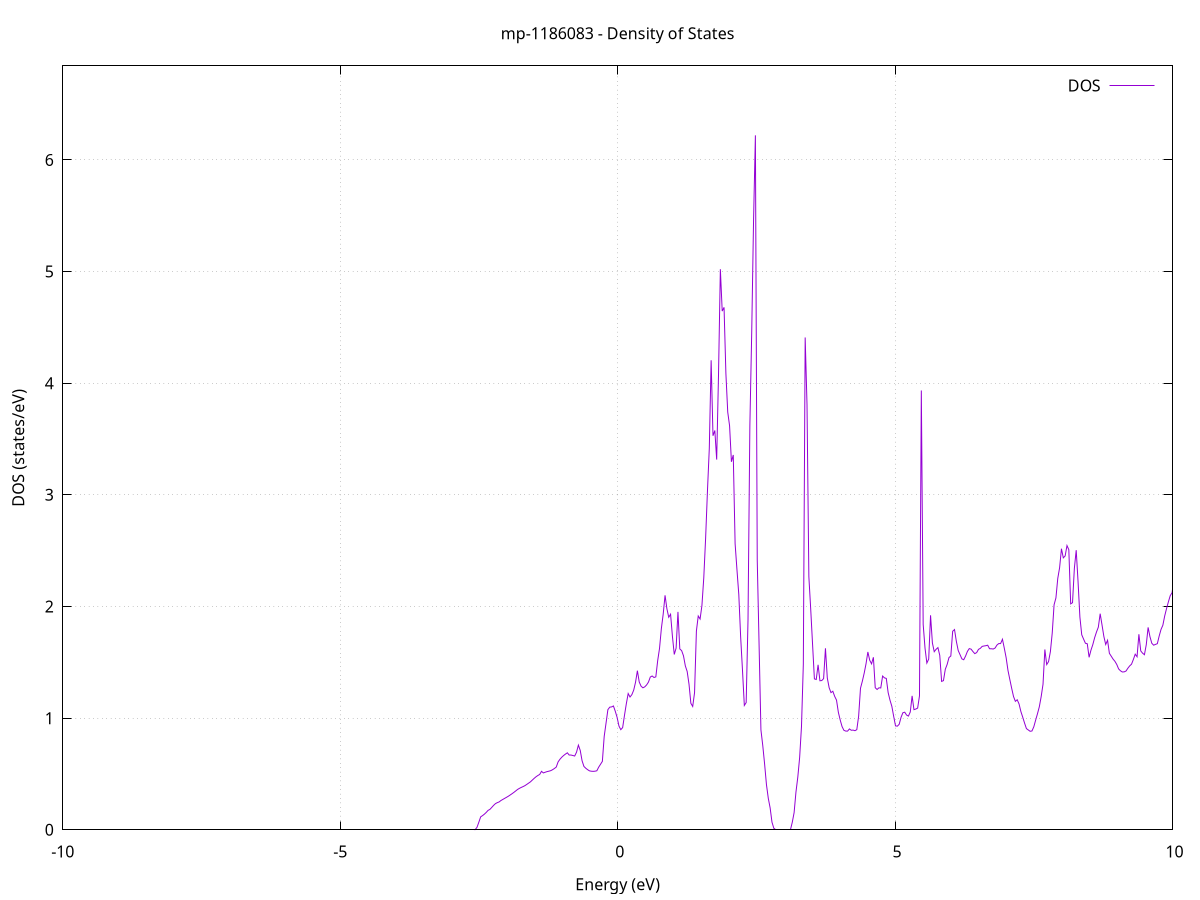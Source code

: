 set title 'mp-1186083 - Density of States'
set xlabel 'Energy (eV)'
set ylabel 'DOS (states/eV)'
set grid
set xrange [-10:10]
set yrange [0:6.842]
set xzeroaxis lt -1
set terminal png size 800,600
set output 'mp-1186083_dos_gnuplot.png'
plot '-' using 1:2 with lines title 'DOS'
-43.606600 0.000000
-43.573400 0.000000
-43.540200 0.000000
-43.507000 0.000000
-43.473700 0.000000
-43.440500 0.000000
-43.407300 0.000000
-43.374000 0.000000
-43.340800 0.000000
-43.307600 0.000000
-43.274400 0.000000
-43.241100 0.000000
-43.207900 0.000000
-43.174700 0.000000
-43.141400 0.000000
-43.108200 0.000000
-43.075000 0.000000
-43.041700 0.000000
-43.008500 0.000000
-42.975300 0.000000
-42.942100 0.000000
-42.908800 0.000000
-42.875600 0.000000
-42.842400 0.000000
-42.809100 0.000000
-42.775900 0.000000
-42.742700 0.000000
-42.709500 0.000000
-42.676200 0.000000
-42.643000 0.000000
-42.609800 0.000000
-42.576500 0.000000
-42.543300 0.000000
-42.510100 0.000000
-42.476800 0.000000
-42.443600 0.000000
-42.410400 0.000000
-42.377200 0.000000
-42.343900 0.000000
-42.310700 0.000000
-42.277500 0.000000
-42.244200 0.000000
-42.211000 0.000000
-42.177800 0.000000
-42.144600 0.000000
-42.111300 0.000000
-42.078100 0.000000
-42.044900 0.000000
-42.011600 0.000000
-41.978400 0.000000
-41.945200 0.000000
-41.911900 0.000000
-41.878700 0.000000
-41.845500 0.000000
-41.812300 0.000000
-41.779000 0.000000
-41.745800 0.000000
-41.712600 0.000000
-41.679300 0.000000
-41.646100 0.000000
-41.612900 0.000000
-41.579700 0.000000
-41.546400 0.000000
-41.513200 0.000000
-41.480000 0.000000
-41.446700 0.000000
-41.413500 0.000000
-41.380300 0.000000
-41.347000 0.000000
-41.313800 0.000000
-41.280600 0.000000
-41.247400 0.000000
-41.214100 0.000000
-41.180900 0.000000
-41.147700 0.000000
-41.114400 0.000000
-41.081200 0.000000
-41.048000 0.000000
-41.014800 0.000000
-40.981500 0.000000
-40.948300 0.000000
-40.915100 0.000000
-40.881800 0.000000
-40.848600 0.000000
-40.815400 0.000000
-40.782100 0.000000
-40.748900 0.000000
-40.715700 0.000000
-40.682500 0.000000
-40.649200 0.000000
-40.616000 0.000000
-40.582800 0.000000
-40.549500 0.000000
-40.516300 0.000000
-40.483100 0.000000
-40.449900 0.000000
-40.416600 0.000000
-40.383400 0.000000
-40.350200 0.000000
-40.316900 0.000000
-40.283700 0.000000
-40.250500 0.000000
-40.217200 0.000000
-40.184000 0.000000
-40.150800 0.000000
-40.117600 0.000000
-40.084300 0.000000
-40.051100 0.000000
-40.017900 0.000000
-39.984600 0.000000
-39.951400 0.000000
-39.918200 0.000000
-39.884900 0.000000
-39.851700 0.000000
-39.818500 0.000000
-39.785300 0.000000
-39.752000 0.000000
-39.718800 0.000000
-39.685600 0.000000
-39.652300 0.000000
-39.619100 0.000000
-39.585900 0.000000
-39.552700 0.000000
-39.519400 0.000000
-39.486200 0.000000
-39.453000 0.000000
-39.419700 0.000000
-39.386500 0.000000
-39.353300 0.000000
-39.320000 0.000000
-39.286800 0.000000
-39.253600 0.000000
-39.220400 0.000000
-39.187100 0.000000
-39.153900 0.000000
-39.120700 0.000000
-39.087400 0.000000
-39.054200 0.000000
-39.021000 0.000000
-38.987800 0.000000
-38.954500 0.000000
-38.921300 0.000000
-38.888100 0.000000
-38.854800 0.000000
-38.821600 0.000000
-38.788400 0.000000
-38.755100 0.000000
-38.721900 0.000000
-38.688700 0.000000
-38.655500 0.000000
-38.622200 0.000000
-38.589000 0.000000
-38.555800 0.000000
-38.522500 0.000000
-38.489300 0.000000
-38.456100 0.000000
-38.422900 0.000000
-38.389600 0.000000
-38.356400 0.000000
-38.323200 0.000000
-38.289900 0.000000
-38.256700 0.000000
-38.223500 0.000000
-38.190200 0.000000
-38.157000 0.000000
-38.123800 0.000000
-38.090600 0.000000
-38.057300 0.000000
-38.024100 0.000000
-37.990900 0.000000
-37.957600 0.000000
-37.924400 0.000000
-37.891200 0.000000
-37.858000 0.000000
-37.824700 0.000000
-37.791500 0.000000
-37.758300 0.000000
-37.725000 0.000000
-37.691800 0.000000
-37.658600 0.000000
-37.625300 0.000000
-37.592100 0.000000
-37.558900 0.000000
-37.525700 0.000000
-37.492400 0.000000
-37.459200 0.000000
-37.426000 0.000000
-37.392700 0.000000
-37.359500 0.000000
-37.326300 0.000000
-37.293100 0.000000
-37.259800 0.000000
-37.226600 0.000000
-37.193400 0.000000
-37.160100 0.000000
-37.126900 0.000000
-37.093700 0.000000
-37.060400 0.000000
-37.027200 0.000000
-36.994000 0.000000
-36.960800 0.000000
-36.927500 0.000000
-36.894300 0.000000
-36.861100 0.000000
-36.827800 0.000000
-36.794600 0.000000
-36.761400 0.000000
-36.728200 0.000000
-36.694900 0.000000
-36.661700 0.000000
-36.628500 0.000000
-36.595200 0.000000
-36.562000 0.000000
-36.528800 0.000000
-36.495500 0.000000
-36.462300 0.000000
-36.429100 0.000000
-36.395900 0.000000
-36.362600 0.000000
-36.329400 0.000000
-36.296200 0.000000
-36.262900 0.000000
-36.229700 0.000000
-36.196500 0.000000
-36.163300 0.000000
-36.130000 0.000000
-36.096800 0.000000
-36.063600 0.000000
-36.030300 0.000000
-35.997100 0.000000
-35.963900 0.000000
-35.930600 0.000000
-35.897400 0.000000
-35.864200 0.000000
-35.831000 0.000000
-35.797700 0.000000
-35.764500 0.000000
-35.731300 0.000000
-35.698000 0.000000
-35.664800 0.000000
-35.631600 0.000000
-35.598400 0.000000
-35.565100 0.000000
-35.531900 0.000000
-35.498700 0.000000
-35.465400 0.000000
-35.432200 0.000000
-35.399000 0.000000
-35.365700 0.000000
-35.332500 0.000000
-35.299300 0.000000
-35.266100 0.000000
-35.232800 0.000000
-35.199600 0.000000
-35.166400 0.000000
-35.133100 0.000000
-35.099900 0.000000
-35.066700 0.000000
-35.033500 0.000000
-35.000200 0.000000
-34.967000 0.000000
-34.933800 0.000000
-34.900500 0.000000
-34.867300 0.000000
-34.834100 0.000000
-34.800800 0.000000
-34.767600 0.000000
-34.734400 0.000000
-34.701200 0.000000
-34.667900 0.000000
-34.634700 0.000000
-34.601500 0.000000
-34.568200 0.000000
-34.535000 0.000000
-34.501800 0.000000
-34.468500 0.000000
-34.435300 0.000000
-34.402100 0.000000
-34.368900 0.000000
-34.335600 0.000000
-34.302400 0.000000
-34.269200 0.000000
-34.235900 0.000000
-34.202700 0.000000
-34.169500 0.000000
-34.136300 0.000000
-34.103000 0.000000
-34.069800 0.000000
-34.036600 0.000000
-34.003300 0.000000
-33.970100 0.000000
-33.936900 0.000000
-33.903600 0.000000
-33.870400 0.000000
-33.837200 0.000000
-33.804000 0.000000
-33.770700 0.000000
-33.737500 0.000000
-33.704300 0.000000
-33.671000 0.000000
-33.637800 0.000000
-33.604600 0.000000
-33.571400 0.000000
-33.538100 0.000000
-33.504900 0.000000
-33.471700 0.000000
-33.438400 0.000000
-33.405200 0.000000
-33.372000 0.000000
-33.338700 0.000000
-33.305500 0.000000
-33.272300 0.000000
-33.239100 0.000000
-33.205800 0.000000
-33.172600 0.000000
-33.139400 0.000000
-33.106100 0.000000
-33.072900 0.000000
-33.039700 0.000000
-33.006500 0.000000
-32.973200 0.000000
-32.940000 0.000000
-32.906800 0.000000
-32.873500 0.000000
-32.840300 0.000000
-32.807100 0.000000
-32.773800 0.000000
-32.740600 0.000000
-32.707400 0.000000
-32.674200 0.000000
-32.640900 0.000000
-32.607700 0.000000
-32.574500 0.000000
-32.541200 0.000000
-32.508000 0.000000
-32.474800 0.000000
-32.441600 0.000000
-32.408300 0.000000
-32.375100 0.000000
-32.341900 0.000000
-32.308600 0.000000
-32.275400 0.000000
-32.242200 0.000000
-32.208900 0.000000
-32.175700 0.000000
-32.142500 0.000000
-32.109300 0.000000
-32.076000 0.000000
-32.042800 0.000000
-32.009600 0.000000
-31.976300 0.000000
-31.943100 0.000000
-31.909900 0.000000
-31.876700 0.000000
-31.843400 0.000000
-31.810200 0.000000
-31.777000 0.000000
-31.743700 0.000000
-31.710500 0.000000
-31.677300 0.000000
-31.644000 0.000000
-31.610800 0.000000
-31.577600 0.000000
-31.544400 0.000000
-31.511100 0.000000
-31.477900 0.000000
-31.444700 0.000000
-31.411400 0.000000
-31.378200 0.000000
-31.345000 0.000000
-31.311800 0.000000
-31.278500 0.000000
-31.245300 0.000000
-31.212100 0.000000
-31.178800 0.000000
-31.145600 0.000000
-31.112400 0.000000
-31.079100 0.000000
-31.045900 0.000000
-31.012700 0.000000
-30.979500 0.000000
-30.946200 0.000000
-30.913000 0.000000
-30.879800 0.000000
-30.846500 0.000000
-30.813300 0.000000
-30.780100 0.000000
-30.746900 0.000000
-30.713600 0.000000
-30.680400 0.000000
-30.647200 0.000000
-30.613900 0.000000
-30.580700 0.000000
-30.547500 0.000000
-30.514200 0.000000
-30.481000 0.000000
-30.447800 0.000000
-30.414600 0.000000
-30.381300 0.000000
-30.348100 0.000000
-30.314900 0.000000
-30.281600 0.000000
-30.248400 0.000000
-30.215200 0.000000
-30.182000 0.000000
-30.148700 0.000000
-30.115500 0.000000
-30.082300 0.000000
-30.049000 0.000000
-30.015800 0.000000
-29.982600 0.000000
-29.949300 0.000000
-29.916100 0.000000
-29.882900 0.000000
-29.849700 0.000000
-29.816400 0.000000
-29.783200 0.000000
-29.750000 0.000000
-29.716700 0.000000
-29.683500 0.000000
-29.650300 0.000000
-29.617100 0.000000
-29.583800 0.000000
-29.550600 0.000000
-29.517400 0.000000
-29.484100 0.000000
-29.450900 0.000000
-29.417700 0.000000
-29.384400 0.000000
-29.351200 0.000000
-29.318000 0.000000
-29.284800 0.000000
-29.251500 0.000000
-29.218300 0.000000
-29.185100 0.000000
-29.151800 0.000000
-29.118600 0.000000
-29.085400 0.000000
-29.052100 0.000000
-29.018900 0.000000
-28.985700 0.000000
-28.952500 0.000000
-28.919200 0.000000
-28.886000 0.000000
-28.852800 0.000000
-28.819500 0.000000
-28.786300 0.000000
-28.753100 0.000000
-28.719900 0.000000
-28.686600 0.000000
-28.653400 0.000000
-28.620200 0.000000
-28.586900 0.000000
-28.553700 0.000000
-28.520500 0.000000
-28.487200 0.000000
-28.454000 0.000000
-28.420800 0.000000
-28.387600 0.000000
-28.354300 0.000000
-28.321100 0.000000
-28.287900 0.000000
-28.254600 0.000000
-28.221400 0.000000
-28.188200 0.000000
-28.155000 0.000000
-28.121700 0.000000
-28.088500 0.000000
-28.055300 0.000000
-28.022000 0.000000
-27.988800 0.000000
-27.955600 0.000000
-27.922300 0.000000
-27.889100 0.000000
-27.855900 0.000000
-27.822700 0.000000
-27.789400 0.000000
-27.756200 0.000000
-27.723000 0.000000
-27.689700 0.000000
-27.656500 0.000000
-27.623300 0.000000
-27.590100 0.000000
-27.556800 0.000000
-27.523600 0.000000
-27.490400 0.000000
-27.457100 0.000000
-27.423900 0.000000
-27.390700 0.000000
-27.357400 0.000000
-27.324200 0.000000
-27.291000 0.000000
-27.257800 0.000000
-27.224500 0.000000
-27.191300 0.000000
-27.158100 0.000000
-27.124800 0.000000
-27.091600 0.000000
-27.058400 0.000000
-27.025200 0.000000
-26.991900 0.000000
-26.958700 0.000000
-26.925500 0.000000
-26.892200 0.000000
-26.859000 0.000000
-26.825800 0.000000
-26.792500 0.000000
-26.759300 0.000000
-26.726100 0.000000
-26.692900 0.000000
-26.659600 0.000000
-26.626400 0.000000
-26.593200 0.000000
-26.559900 0.000000
-26.526700 0.000000
-26.493500 0.000000
-26.460300 0.000000
-26.427000 0.000000
-26.393800 0.000000
-26.360600 0.000000
-26.327300 0.000000
-26.294100 0.000000
-26.260900 0.000000
-26.227600 0.000000
-26.194400 0.000000
-26.161200 0.000000
-26.128000 0.000000
-26.094700 0.000000
-26.061500 0.000000
-26.028300 0.000000
-25.995000 0.000000
-25.961800 0.000000
-25.928600 0.000000
-25.895400 0.000000
-25.862100 0.000000
-25.828900 0.000000
-25.795700 0.000000
-25.762400 0.000000
-25.729200 0.000000
-25.696000 0.000000
-25.662700 0.000000
-25.629500 0.000000
-25.596300 0.000000
-25.563100 0.000000
-25.529800 0.000000
-25.496600 0.000000
-25.463400 0.000000
-25.430100 0.000000
-25.396900 0.000000
-25.363700 0.000000
-25.330500 0.000000
-25.297200 0.000000
-25.264000 0.000000
-25.230800 0.000000
-25.197500 0.000000
-25.164300 0.000000
-25.131100 0.000000
-25.097800 0.000000
-25.064600 0.000000
-25.031400 0.000000
-24.998200 0.000000
-24.964900 0.000000
-24.931700 0.000000
-24.898500 0.000000
-24.865200 0.000000
-24.832000 0.000000
-24.798800 0.000000
-24.765600 0.000000
-24.732300 0.000000
-24.699100 0.000000
-24.665900 0.000000
-24.632600 0.000000
-24.599400 0.000000
-24.566200 0.000000
-24.532900 0.000000
-24.499700 0.000000
-24.466500 0.000000
-24.433300 0.000000
-24.400000 0.000000
-24.366800 0.000000
-24.333600 0.000000
-24.300300 0.000000
-24.267100 0.000000
-24.233900 0.000000
-24.200700 0.000000
-24.167400 0.000000
-24.134200 0.000000
-24.101000 0.000000
-24.067700 0.000000
-24.034500 0.000000
-24.001300 0.000000
-23.968000 0.000000
-23.934800 0.000000
-23.901600 0.000000
-23.868400 0.000000
-23.835100 0.000000
-23.801900 0.000000
-23.768700 0.000000
-23.735400 0.000000
-23.702200 0.000000
-23.669000 0.000000
-23.635700 0.000000
-23.602500 0.000000
-23.569300 0.000000
-23.536100 0.000000
-23.502800 0.000000
-23.469600 0.000000
-23.436400 0.000000
-23.403100 0.000000
-23.369900 0.000000
-23.336700 0.000000
-23.303500 94.887700
-23.270200 236.361000
-23.237000 0.000000
-23.203800 0.000000
-23.170500 0.000000
-23.137300 0.000000
-23.104100 0.000000
-23.070800 0.000000
-23.037600 0.000000
-23.004400 0.000000
-22.971200 0.000000
-22.937900 0.000000
-22.904700 0.000000
-22.871500 0.000000
-22.838200 0.000000
-22.805000 0.000000
-22.771800 0.000000
-22.738600 0.000000
-22.705300 0.000000
-22.672100 0.000000
-22.638900 0.000000
-22.605600 0.000000
-22.572400 0.000000
-22.539200 0.000000
-22.505900 0.000000
-22.472700 0.000000
-22.439500 0.000000
-22.406300 0.000000
-22.373000 0.000000
-22.339800 0.000000
-22.306600 0.000000
-22.273300 0.000000
-22.240100 0.000000
-22.206900 0.000000
-22.173700 0.000000
-22.140400 0.000000
-22.107200 0.000000
-22.074000 0.000000
-22.040700 0.000000
-22.007500 0.000000
-21.974300 0.000000
-21.941000 0.000000
-21.907800 0.000000
-21.874600 0.000000
-21.841400 0.000000
-21.808100 0.000000
-21.774900 0.000000
-21.741700 0.000000
-21.708400 0.000000
-21.675200 0.000000
-21.642000 0.000000
-21.608800 0.000000
-21.575500 0.000000
-21.542300 0.000000
-21.509100 0.000000
-21.475800 0.000000
-21.442600 0.000000
-21.409400 0.000000
-21.376100 0.000000
-21.342900 0.000000
-21.309700 0.000000
-21.276500 0.000000
-21.243200 0.000000
-21.210000 0.000000
-21.176800 0.000000
-21.143500 0.000000
-21.110300 0.000000
-21.077100 0.000000
-21.043900 0.000000
-21.010600 0.000000
-20.977400 0.000000
-20.944200 0.000000
-20.910900 0.000000
-20.877700 0.000000
-20.844500 0.000000
-20.811200 0.000000
-20.778000 0.000000
-20.744800 0.000000
-20.711600 0.000000
-20.678300 0.000000
-20.645100 0.000000
-20.611900 0.000000
-20.578600 0.000000
-20.545400 0.000000
-20.512200 0.000000
-20.479000 0.000000
-20.445700 0.000000
-20.412500 0.000000
-20.379300 0.000000
-20.346000 0.000000
-20.312800 0.000000
-20.279600 0.000000
-20.246300 0.000000
-20.213100 0.000000
-20.179900 0.000000
-20.146700 0.000000
-20.113400 0.000000
-20.080200 315.746400
-20.047000 0.000000
-20.013700 0.000000
-19.980500 0.000000
-19.947300 233.051600
-19.914100 0.000000
-19.880800 0.000000
-19.847600 0.000000
-19.814400 0.000000
-19.781100 0.000000
-19.747900 0.000000
-19.714700 0.000000
-19.681400 0.000000
-19.648200 0.000000
-19.615000 0.000000
-19.581800 0.000000
-19.548500 0.000000
-19.515300 0.000000
-19.482100 0.000000
-19.448800 0.000000
-19.415600 0.000000
-19.382400 0.000000
-19.349200 0.000000
-19.315900 0.000000
-19.282700 0.000000
-19.249500 0.000000
-19.216200 0.000000
-19.183000 0.000000
-19.149800 0.000000
-19.116500 0.000000
-19.083300 0.000000
-19.050100 0.000000
-19.016900 0.000000
-18.983600 0.000000
-18.950400 0.000000
-18.917200 0.000000
-18.883900 0.000000
-18.850700 0.000000
-18.817500 0.000000
-18.784300 0.000000
-18.751000 0.000000
-18.717800 0.000000
-18.684600 0.000000
-18.651300 0.000000
-18.618100 0.000000
-18.584900 0.000000
-18.551600 0.000000
-18.518400 0.000000
-18.485200 0.000000
-18.452000 0.000000
-18.418700 0.000000
-18.385500 0.000000
-18.352300 0.000000
-18.319000 0.000000
-18.285800 0.000000
-18.252600 0.000000
-18.219400 0.000000
-18.186100 0.000000
-18.152900 0.000000
-18.119700 0.000000
-18.086400 0.000000
-18.053200 0.000000
-18.020000 0.000000
-17.986700 0.000000
-17.953500 0.000000
-17.920300 0.000000
-17.887100 0.000000
-17.853800 0.000000
-17.820600 0.000000
-17.787400 0.000000
-17.754100 0.000000
-17.720900 0.000000
-17.687700 0.000000
-17.654400 0.000000
-17.621200 0.000000
-17.588000 0.000000
-17.554800 0.000000
-17.521500 0.000000
-17.488300 0.000000
-17.455100 0.000000
-17.421800 0.000000
-17.388600 0.000000
-17.355400 0.000000
-17.322200 0.000000
-17.288900 0.000000
-17.255700 0.000000
-17.222500 0.000000
-17.189200 0.000000
-17.156000 0.000000
-17.122800 0.000000
-17.089500 0.000000
-17.056300 0.000000
-17.023100 0.000000
-16.989900 0.000000
-16.956600 0.000000
-16.923400 0.000000
-16.890200 0.000000
-16.856900 0.000000
-16.823700 0.000000
-16.790500 0.000000
-16.757300 0.000000
-16.724000 0.000000
-16.690800 0.000000
-16.657600 0.000000
-16.624300 0.000000
-16.591100 0.000000
-16.557900 0.000000
-16.524600 0.000000
-16.491400 0.000000
-16.458200 0.000000
-16.425000 0.000000
-16.391700 0.000000
-16.358500 0.000000
-16.325300 0.000000
-16.292000 0.000000
-16.258800 0.000000
-16.225600 0.000000
-16.192400 0.000000
-16.159100 0.000000
-16.125900 0.000000
-16.092700 0.000000
-16.059400 0.000000
-16.026200 0.000000
-15.993000 0.000000
-15.959700 0.000000
-15.926500 0.000000
-15.893300 0.000000
-15.860100 0.000000
-15.826800 0.000000
-15.793600 0.000000
-15.760400 0.000000
-15.727100 0.000000
-15.693900 0.000000
-15.660700 0.000000
-15.627500 0.000000
-15.594200 0.000000
-15.561000 0.000000
-15.527800 0.000000
-15.494500 0.000000
-15.461300 0.000000
-15.428100 0.000000
-15.394800 0.000000
-15.361600 0.000000
-15.328400 0.000000
-15.295200 0.000000
-15.261900 0.000000
-15.228700 0.000000
-15.195500 0.000000
-15.162200 0.000000
-15.129000 0.000000
-15.095800 0.000000
-15.062600 0.000000
-15.029300 0.000000
-14.996100 0.000000
-14.962900 0.000000
-14.929600 0.000000
-14.896400 0.000000
-14.863200 0.000000
-14.829900 0.000000
-14.796700 0.000000
-14.763500 0.000000
-14.730300 0.000000
-14.697000 0.000000
-14.663800 0.000000
-14.630600 0.000000
-14.597300 0.000000
-14.564100 0.000000
-14.530900 0.000000
-14.497700 0.000000
-14.464400 0.000000
-14.431200 0.000000
-14.398000 0.000000
-14.364700 0.000000
-14.331500 0.000000
-14.298300 0.000000
-14.265000 0.000000
-14.231800 0.000000
-14.198600 0.000000
-14.165400 0.000000
-14.132100 0.000000
-14.098900 0.000000
-14.065700 0.000000
-14.032400 0.000000
-13.999200 0.000000
-13.966000 0.000000
-13.932800 0.000000
-13.899500 0.000000
-13.866300 0.000000
-13.833100 0.000000
-13.799800 0.000000
-13.766600 0.000000
-13.733400 0.000000
-13.700100 0.000000
-13.666900 0.000000
-13.633700 0.000000
-13.600500 0.000000
-13.567200 0.000000
-13.534000 0.000000
-13.500800 0.000000
-13.467500 0.000000
-13.434300 0.000000
-13.401100 0.000000
-13.367900 0.000000
-13.334600 0.000000
-13.301400 0.000000
-13.268200 0.000000
-13.234900 0.000000
-13.201700 0.000000
-13.168500 0.000000
-13.135200 0.000000
-13.102000 0.000000
-13.068800 0.000000
-13.035600 0.000000
-13.002300 0.000000
-12.969100 0.000000
-12.935900 0.000000
-12.902600 0.000000
-12.869400 0.000000
-12.836200 0.000000
-12.803000 0.000000
-12.769700 0.000000
-12.736500 0.000000
-12.703300 0.000000
-12.670000 0.000000
-12.636800 0.000000
-12.603600 0.000000
-12.570300 0.000000
-12.537100 0.000000
-12.503900 0.000000
-12.470700 0.000000
-12.437400 0.000000
-12.404200 0.000000
-12.371000 0.000000
-12.337700 0.000000
-12.304500 0.000000
-12.271300 0.000000
-12.238000 0.000000
-12.204800 0.000000
-12.171600 0.000000
-12.138400 0.000000
-12.105100 0.000000
-12.071900 0.000000
-12.038700 0.000000
-12.005400 0.000000
-11.972200 0.000000
-11.939000 0.000000
-11.905800 0.000000
-11.872500 0.000000
-11.839300 0.000000
-11.806100 0.000000
-11.772800 0.000000
-11.739600 0.000000
-11.706400 0.000000
-11.673100 0.000000
-11.639900 0.000000
-11.606700 0.000000
-11.573500 0.000000
-11.540200 0.000000
-11.507000 0.000000
-11.473800 0.000000
-11.440500 0.000000
-11.407300 0.000000
-11.374100 0.000000
-11.340900 0.000000
-11.307600 0.000000
-11.274400 0.000000
-11.241200 0.000000
-11.207900 0.000000
-11.174700 0.000000
-11.141500 0.000000
-11.108200 0.000000
-11.075000 0.000000
-11.041800 0.000000
-11.008600 0.000000
-10.975300 0.000000
-10.942100 0.000000
-10.908900 0.000000
-10.875600 0.000000
-10.842400 0.000000
-10.809200 0.000000
-10.776000 0.000000
-10.742700 0.000000
-10.709500 0.000000
-10.676300 0.000000
-10.643000 0.000000
-10.609800 0.000000
-10.576600 0.000000
-10.543300 0.000000
-10.510100 0.000000
-10.476900 0.000000
-10.443700 0.000000
-10.410400 0.000000
-10.377200 0.000000
-10.344000 0.000000
-10.310700 0.000000
-10.277500 0.000000
-10.244300 0.000000
-10.211100 0.000000
-10.177800 0.000000
-10.144600 0.000000
-10.111400 0.000000
-10.078100 0.000000
-10.044900 0.000000
-10.011700 0.000000
-9.978400 0.000000
-9.945200 0.000000
-9.912000 0.000000
-9.878800 0.000000
-9.845500 0.000000
-9.812300 0.000000
-9.779100 0.000000
-9.745800 0.000000
-9.712600 0.000000
-9.679400 0.000000
-9.646200 0.000000
-9.612900 0.000000
-9.579700 0.000000
-9.546500 0.000000
-9.513200 0.000000
-9.480000 0.000000
-9.446800 0.000000
-9.413500 0.000000
-9.380300 0.000000
-9.347100 0.000000
-9.313900 0.000000
-9.280600 0.000000
-9.247400 0.000000
-9.214200 0.000000
-9.180900 0.000000
-9.147700 0.000000
-9.114500 0.000000
-9.081300 0.000000
-9.048000 0.000000
-9.014800 0.000000
-8.981600 0.000000
-8.948300 0.000000
-8.915100 0.000000
-8.881900 0.000000
-8.848600 0.000000
-8.815400 0.000000
-8.782200 0.000000
-8.749000 0.000000
-8.715700 0.000000
-8.682500 0.000000
-8.649300 0.000000
-8.616000 0.000000
-8.582800 0.000000
-8.549600 0.000000
-8.516400 0.000000
-8.483100 0.000000
-8.449900 0.000000
-8.416700 0.000000
-8.383400 0.000000
-8.350200 0.000000
-8.317000 0.000000
-8.283700 0.000000
-8.250500 0.000000
-8.217300 0.000000
-8.184100 0.000000
-8.150800 0.000000
-8.117600 0.000000
-8.084400 0.000000
-8.051100 0.000000
-8.017900 0.000000
-7.984700 0.000000
-7.951500 0.000000
-7.918200 0.000000
-7.885000 0.000000
-7.851800 0.000000
-7.818500 0.000000
-7.785300 0.000000
-7.752100 0.000000
-7.718800 0.000000
-7.685600 0.000000
-7.652400 0.000000
-7.619200 0.000000
-7.585900 0.000000
-7.552700 0.000000
-7.519500 0.000000
-7.486200 0.000000
-7.453000 0.000000
-7.419800 0.000000
-7.386600 0.000000
-7.353300 0.000000
-7.320100 0.000000
-7.286900 0.000000
-7.253600 0.000000
-7.220400 0.000000
-7.187200 0.000000
-7.153900 0.000000
-7.120700 0.000000
-7.087500 0.000000
-7.054300 0.000000
-7.021000 0.000000
-6.987800 0.000000
-6.954600 0.000000
-6.921300 0.000000
-6.888100 0.000000
-6.854900 0.000000
-6.821600 0.000000
-6.788400 0.000000
-6.755200 0.000000
-6.722000 0.000000
-6.688700 0.000000
-6.655500 0.000000
-6.622300 0.000000
-6.589000 0.000000
-6.555800 0.000000
-6.522600 0.000000
-6.489400 0.000000
-6.456100 0.000000
-6.422900 0.000000
-6.389700 0.000000
-6.356400 0.000000
-6.323200 0.000000
-6.290000 0.000000
-6.256700 0.000000
-6.223500 0.000000
-6.190300 0.000000
-6.157100 0.000000
-6.123800 0.000000
-6.090600 0.000000
-6.057400 0.000000
-6.024100 0.000000
-5.990900 0.000000
-5.957700 0.000000
-5.924500 0.000000
-5.891200 0.000000
-5.858000 0.000000
-5.824800 0.000000
-5.791500 0.000000
-5.758300 0.000000
-5.725100 0.000000
-5.691800 0.000000
-5.658600 0.000000
-5.625400 0.000000
-5.592200 0.000000
-5.558900 0.000000
-5.525700 0.000000
-5.492500 0.000000
-5.459200 0.000000
-5.426000 0.000000
-5.392800 0.000000
-5.359600 0.000000
-5.326300 0.000000
-5.293100 0.000000
-5.259900 0.000000
-5.226600 0.000000
-5.193400 0.000000
-5.160200 0.000000
-5.126900 0.000000
-5.093700 0.000000
-5.060500 0.000000
-5.027300 0.000000
-4.994000 0.000000
-4.960800 0.000000
-4.927600 0.000000
-4.894300 0.000000
-4.861100 0.000000
-4.827900 0.000000
-4.794700 0.000000
-4.761400 0.000000
-4.728200 0.000000
-4.695000 0.000000
-4.661700 0.000000
-4.628500 0.000000
-4.595300 0.000000
-4.562000 0.000000
-4.528800 0.000000
-4.495600 0.000000
-4.462400 0.000000
-4.429100 0.000000
-4.395900 0.000000
-4.362700 0.000000
-4.329400 0.000000
-4.296200 0.000000
-4.263000 0.000000
-4.229800 0.000000
-4.196500 0.000000
-4.163300 0.000000
-4.130100 0.000000
-4.096800 0.000000
-4.063600 0.000000
-4.030400 0.000000
-3.997100 0.000000
-3.963900 0.000000
-3.930700 0.000000
-3.897500 0.000000
-3.864200 0.000000
-3.831000 0.000000
-3.797800 0.000000
-3.764500 0.000000
-3.731300 0.000000
-3.698100 0.000000
-3.664900 0.000000
-3.631600 0.000000
-3.598400 0.000000
-3.565200 0.000000
-3.531900 0.000000
-3.498700 0.000000
-3.465500 0.000000
-3.432200 0.000000
-3.399000 0.000000
-3.365800 0.000000
-3.332600 0.000000
-3.299300 0.000000
-3.266100 0.000000
-3.232900 0.000000
-3.199600 0.000000
-3.166400 0.000000
-3.133200 0.000000
-3.100000 0.000000
-3.066700 0.000000
-3.033500 0.000000
-3.000300 0.000000
-2.967000 0.000000
-2.933800 0.000000
-2.900600 0.000000
-2.867300 0.000000
-2.834100 0.000000
-2.800900 0.000000
-2.767700 0.000000
-2.734400 0.000000
-2.701200 0.000000
-2.668000 0.000000
-2.634700 0.000000
-2.601500 0.000000
-2.568300 0.001100
-2.535100 0.021800
-2.501800 0.067600
-2.468600 0.115700
-2.435400 0.126800
-2.402100 0.139700
-2.368900 0.155200
-2.335700 0.173600
-2.302400 0.182500
-2.269200 0.200100
-2.236000 0.218500
-2.202800 0.234000
-2.169500 0.242900
-2.136300 0.249300
-2.103100 0.262100
-2.069800 0.271700
-2.036600 0.281200
-2.003400 0.290700
-1.970200 0.300400
-1.936900 0.311500
-1.903700 0.322900
-1.870500 0.334800
-1.837200 0.347800
-1.804000 0.361000
-1.770800 0.370900
-1.737500 0.379300
-1.704300 0.386800
-1.671100 0.395200
-1.637900 0.406300
-1.604600 0.417800
-1.571400 0.429400
-1.538200 0.445000
-1.504900 0.460400
-1.471700 0.474500
-1.438500 0.486000
-1.405200 0.495400
-1.372000 0.523600
-1.338800 0.509200
-1.305600 0.515400
-1.272300 0.520900
-1.239100 0.524800
-1.205900 0.529400
-1.172600 0.538100
-1.139400 0.548900
-1.106200 0.562000
-1.073000 0.608100
-1.039700 0.631700
-1.006500 0.650200
-0.973300 0.665400
-0.940000 0.678100
-0.906800 0.689500
-0.873600 0.669500
-0.840300 0.669400
-0.807100 0.665100
-0.773900 0.660700
-0.740700 0.695500
-0.707400 0.758200
-0.674200 0.710800
-0.641000 0.618100
-0.607700 0.567400
-0.574500 0.551300
-0.541300 0.538300
-0.508100 0.527800
-0.474800 0.524400
-0.441600 0.523400
-0.408400 0.524700
-0.375100 0.528400
-0.341900 0.560600
-0.308700 0.586600
-0.275400 0.612600
-0.242200 0.836600
-0.209000 0.955800
-0.175800 1.076000
-0.142500 1.098100
-0.109300 1.100500
-0.076100 1.108900
-0.042800 1.061500
-0.009600 1.006700
0.023600 0.929300
0.056800 0.896700
0.090100 0.915100
0.123300 1.025100
0.156500 1.128700
0.189800 1.220100
0.223000 1.189200
0.256200 1.210400
0.289500 1.250800
0.322700 1.322000
0.355900 1.424900
0.389100 1.323200
0.422400 1.285800
0.455600 1.271600
0.488800 1.280200
0.522100 1.297400
0.555300 1.322800
0.588500 1.368100
0.621700 1.377500
0.655000 1.364000
0.688200 1.369500
0.721400 1.514000
0.754700 1.624400
0.787900 1.802400
0.821100 1.931800
0.854400 2.099700
0.887600 1.979800
0.920800 1.903400
0.954000 1.930600
0.987300 1.732200
1.020500 1.570300
1.053700 1.626800
1.087000 1.951600
1.120200 1.619700
1.153400 1.604600
1.186600 1.558100
1.219900 1.468200
1.253100 1.417800
1.286300 1.303400
1.319600 1.132900
1.352800 1.104500
1.386000 1.227800
1.419300 1.780000
1.452500 1.914700
1.485700 1.887700
1.518900 2.008300
1.552200 2.255100
1.585400 2.609900
1.618600 3.033100
1.651900 3.416800
1.685100 4.204900
1.718300 3.529100
1.751500 3.576400
1.784800 3.315700
1.818000 4.077800
1.851200 5.020800
1.884500 4.645700
1.917700 4.679200
1.950900 4.087300
1.984200 3.740900
2.017400 3.618400
2.050600 3.296300
2.083800 3.357100
2.117100 2.562000
2.150300 2.330100
2.183500 2.106900
2.216800 1.728300
2.250000 1.429100
2.283200 1.113600
2.316400 1.139300
2.349700 1.883300
2.382900 3.617500
2.416100 4.448700
2.449400 5.456300
2.482600 6.219600
2.515800 2.420200
2.549100 1.657400
2.582300 0.894800
2.615500 0.754400
2.648700 0.589000
2.682000 0.404200
2.715200 0.281300
2.748400 0.195400
2.781700 0.067800
2.814900 0.013600
2.848100 0.000000
2.881300 0.000000
2.914600 0.000000
2.947800 0.000000
2.981000 0.000000
3.014300 0.000000
3.047500 0.000000
3.080700 0.000000
3.114000 0.000000
3.147200 0.066600
3.180400 0.153600
3.213600 0.337200
3.246900 0.472000
3.280100 0.647600
3.313300 0.924100
3.346600 1.482300
3.379800 4.409600
3.413000 3.805900
3.446200 2.267700
3.479500 1.977100
3.512700 1.663300
3.545900 1.351500
3.579200 1.346100
3.612400 1.477700
3.645600 1.334600
3.678900 1.336600
3.712100 1.353900
3.745300 1.625600
3.778500 1.359400
3.811800 1.272400
3.845000 1.228600
3.878200 1.240800
3.911500 1.195000
3.944700 1.161200
3.977900 1.052100
4.011200 0.983100
4.044400 0.924700
4.077600 0.891000
4.110800 0.884100
4.144100 0.883900
4.177300 0.903100
4.210500 0.891400
4.243800 0.892700
4.277000 0.887500
4.310200 0.896700
4.343400 1.017700
4.376700 1.267200
4.409900 1.330100
4.443100 1.402000
4.476400 1.486300
4.509600 1.592600
4.542800 1.519100
4.576100 1.486100
4.609300 1.544900
4.642500 1.272300
4.675700 1.256600
4.709000 1.271600
4.742200 1.270100
4.775400 1.376900
4.808700 1.360600
4.841900 1.355700
4.875100 1.228900
4.908300 1.161300
4.941600 1.106300
4.974800 1.016100
5.008000 0.930500
5.041300 0.928100
5.074500 0.944900
5.107700 1.007200
5.141000 1.048200
5.174200 1.053100
5.207400 1.027400
5.240600 1.018300
5.273900 1.054900
5.307100 1.199400
5.340300 1.075800
5.373600 1.081400
5.406800 1.089900
5.440000 1.199600
5.473200 3.934800
5.506500 1.839700
5.539700 1.626900
5.572900 1.493300
5.606200 1.528800
5.639400 1.920900
5.672600 1.673500
5.705900 1.594900
5.739100 1.616400
5.772300 1.631600
5.805500 1.562000
5.838800 1.328900
5.872000 1.335800
5.905200 1.437500
5.938500 1.480800
5.971700 1.542500
6.004900 1.556500
6.038100 1.778200
6.071400 1.793300
6.104600 1.687200
6.137800 1.605800
6.171100 1.568000
6.204300 1.530700
6.237500 1.522900
6.270800 1.556100
6.304000 1.597900
6.337200 1.622800
6.370400 1.617700
6.403700 1.596100
6.436900 1.577600
6.470100 1.586800
6.503400 1.615900
6.536600 1.625000
6.569800 1.642500
6.603000 1.646200
6.636300 1.648700
6.669500 1.653100
6.702700 1.621600
6.736000 1.621200
6.769200 1.618900
6.802400 1.627700
6.835700 1.654200
6.868900 1.667900
6.902100 1.667800
6.935300 1.706500
6.968600 1.626200
7.001800 1.541200
7.035000 1.427000
7.068300 1.345800
7.101500 1.267300
7.134700 1.193700
7.167900 1.150500
7.201200 1.164500
7.234400 1.126800
7.267600 1.058800
7.300900 1.008200
7.334100 0.955200
7.367300 0.906100
7.400600 0.894200
7.433800 0.882200
7.467000 0.884800
7.500200 0.922200
7.533500 0.981900
7.566700 1.039600
7.599900 1.102100
7.633200 1.192900
7.666400 1.303400
7.699600 1.614800
7.732800 1.479700
7.766100 1.506300
7.799300 1.595900
7.832500 1.762300
7.865800 2.015400
7.899000 2.076600
7.932200 2.251400
7.965500 2.347800
7.998700 2.517400
8.031900 2.435600
8.065100 2.452200
8.098400 2.545400
8.131600 2.508600
8.164800 2.023500
8.198100 2.033800
8.231300 2.340900
8.264500 2.504100
8.297700 2.224400
8.331000 1.905600
8.364200 1.746700
8.397400 1.708000
8.430700 1.670600
8.463900 1.666100
8.497100 1.544600
8.530400 1.608500
8.563600 1.658200
8.596800 1.720400
8.630000 1.771100
8.663300 1.814800
8.696500 1.935400
8.729700 1.834900
8.763000 1.731500
8.796200 1.659500
8.829400 1.697400
8.862600 1.580500
8.895900 1.554600
8.929100 1.528800
8.962300 1.508700
8.995600 1.480600
9.028800 1.440900
9.062000 1.424200
9.095300 1.413400
9.128500 1.414200
9.161700 1.421600
9.194900 1.446400
9.228200 1.467700
9.261400 1.483000
9.294600 1.525100
9.327900 1.572700
9.361100 1.549800
9.394300 1.751300
9.427500 1.602400
9.460800 1.581700
9.494000 1.568000
9.527200 1.657400
9.560500 1.812700
9.593700 1.729900
9.626900 1.670500
9.660200 1.653300
9.693400 1.660400
9.726600 1.666800
9.759800 1.734800
9.793100 1.794400
9.826300 1.832100
9.859500 1.915200
9.892800 1.981500
9.926000 2.041600
9.959200 2.097000
9.992500 2.123200
10.025700 2.253900
10.058900 2.406600
10.092100 2.270200
10.125400 2.155400
10.158600 2.038500
10.191800 2.100100
10.225100 1.984400
10.258300 1.864700
10.291500 1.795800
10.324700 1.745400
10.358000 1.679900
10.391200 1.650500
10.424400 1.639800
10.457700 1.564700
10.490900 1.538000
10.524100 1.557700
10.557400 1.673400
10.590600 1.709000
10.623800 1.739800
10.657000 1.922300
10.690300 2.145600
10.723500 1.875900
10.756700 1.584700
10.790000 1.394600
10.823200 1.347300
10.856400 1.486800
10.889600 1.775000
10.922900 1.994000
10.956100 2.049800
10.989300 2.243600
11.022600 2.454100
11.055800 2.646500
11.089000 2.513400
11.122300 2.428300
11.155500 2.181300
11.188700 1.890100
11.221900 1.730600
11.255200 1.655300
11.288400 1.638700
11.321600 1.639400
11.354900 1.788700
11.388100 1.822100
11.421300 1.914200
11.454500 2.048200
11.487800 2.091400
11.521000 2.149800
11.554200 2.251200
11.587500 2.125900
11.620700 2.076200
11.653900 2.030500
11.687200 1.970200
11.720400 1.853900
11.753600 1.783700
11.786800 1.747900
11.820100 1.837400
11.853300 1.778500
11.886500 1.705000
11.919800 1.766600
11.953000 1.539100
11.986200 1.570600
12.019400 1.597800
12.052700 1.849500
12.085900 1.899700
12.119100 1.911700
12.152400 1.879700
12.185600 1.869400
12.218800 1.911700
12.252100 1.752000
12.285300 1.688300
12.318500 1.687200
12.351700 1.763000
12.385000 1.617300
12.418200 1.544200
12.451400 1.586000
12.484700 1.469200
12.517900 1.445800
12.551100 1.490000
12.584300 1.624100
12.617600 1.759100
12.650800 1.950300
12.684000 2.184600
12.717300 2.484900
12.750500 2.269500
12.783700 2.218300
12.817000 2.157700
12.850200 1.997000
12.883400 2.029400
12.916600 1.948800
12.949900 1.972900
12.983100 1.905300
13.016300 1.750500
13.049600 1.683600
13.082800 1.834700
13.116000 2.019900
13.149200 2.210200
13.182500 2.258000
13.215700 2.266900
13.248900 2.299200
13.282200 2.401800
13.315400 2.666800
13.348600 2.566100
13.381900 2.456000
13.415100 2.268100
13.448300 2.019700
13.481500 1.850000
13.514800 1.757800
13.548000 1.625300
13.581200 1.520400
13.614500 1.457700
13.647700 1.447500
13.680900 1.433600
13.714100 1.497700
13.747400 1.686600
13.780600 2.053600
13.813800 2.905900
13.847100 2.695300
13.880300 2.758500
13.913500 2.507900
13.946800 2.277300
13.980000 2.089600
14.013200 1.570100
14.046400 1.563000
14.079700 1.611600
14.112900 1.844800
14.146100 1.872700
14.179400 1.862300
14.212600 1.917400
14.245800 1.965800
14.279000 2.182700
14.312300 2.483500
14.345500 2.724400
14.378700 2.892300
14.412000 2.931000
14.445200 2.573800
14.478400 2.394700
14.511700 2.664300
14.544900 2.233200
14.578100 2.054900
14.611300 1.977700
14.644600 1.881900
14.677800 1.936400
14.711000 2.105900
14.744300 2.255200
14.777500 2.792500
14.810700 2.715000
14.843900 2.111700
14.877200 1.989800
14.910400 1.831700
14.943600 1.704800
14.976900 1.616000
15.010100 1.566200
15.043300 1.578100
15.076600 1.698400
15.109800 1.913700
15.143000 1.980000
15.176200 2.008200
15.209500 2.070800
15.242700 2.126800
15.275900 2.078400
15.309200 2.051700
15.342400 2.019100
15.375600 1.985000
15.408900 1.999300
15.442100 2.052200
15.475300 2.120000
15.508500 2.197800
15.541800 2.330000
15.575000 2.489400
15.608200 2.631300
15.641500 2.609500
15.674700 2.614600
15.707900 2.648900
15.741100 2.602800
15.774400 2.519100
15.807600 2.130100
15.840800 1.643600
15.874100 1.541800
15.907300 1.525800
15.940500 1.439800
15.973800 1.420900
16.007000 1.410000
16.040200 1.537600
16.073400 1.776000
16.106700 2.020600
16.139900 2.228100
16.173100 2.385100
16.206400 2.437500
16.239600 2.508800
16.272800 2.669000
16.306000 2.583200
16.339300 2.371400
16.372500 2.278500
16.405700 2.123800
16.439000 2.066100
16.472200 2.043300
16.505400 2.028200
16.538700 2.049200
16.571900 2.177900
16.605100 2.167900
16.638300 2.317700
16.671600 2.362200
16.704800 2.398800
16.738000 2.440000
16.771300 2.329000
16.804500 2.259300
16.837700 2.276900
16.870900 2.254300
16.904200 2.174500
16.937400 2.141400
16.970600 2.174500
17.003900 2.345700
17.037100 2.540800
17.070300 2.790200
17.103600 2.722900
17.136800 2.640200
17.170000 2.587300
17.203200 2.556700
17.236500 2.530700
17.269700 2.379200
17.302900 2.312800
17.336200 2.352300
17.369400 2.413500
17.402600 2.438800
17.435800 2.555600
17.469100 2.402600
17.502300 2.541300
17.535500 2.431900
17.568800 2.432900
17.602000 2.442500
17.635200 2.447400
17.668500 2.383700
17.701700 2.354600
17.734900 2.431800
17.768100 2.407600
17.801400 2.461600
17.834600 2.477800
17.867800 2.474300
17.901100 2.216000
17.934300 1.946200
17.967500 1.914800
18.000700 1.969800
18.034000 2.283400
18.067200 2.182000
18.100400 2.024200
18.133700 1.907500
18.166900 1.902400
18.200100 1.921000
18.233400 1.843900
18.266600 1.432000
18.299800 1.229600
18.333000 1.082000
18.366300 0.978900
18.399500 0.893200
18.432700 0.826000
18.466000 0.801100
18.499200 0.776300
18.532400 0.745300
18.565600 0.727200
18.598900 0.711200
18.632100 0.686500
18.665300 0.662100
18.698600 0.633700
18.731800 0.601400
18.765000 0.608400
18.798300 0.687100
18.831500 0.571600
18.864700 0.445200
18.897900 0.421700
18.931200 0.439000
18.964400 0.470900
18.997600 0.432300
19.030900 0.411700
19.064100 0.357600
19.097300 0.189900
19.130500 0.147000
19.163800 0.128500
19.197000 0.113000
19.230200 0.100500
19.263500 0.090200
19.296700 0.080700
19.329900 0.071700
19.363200 0.063400
19.396400 0.057000
19.429600 0.050100
19.462800 0.041900
19.496100 0.032300
19.529300 0.025200
19.562500 0.021600
19.595800 0.018400
19.629000 0.015600
19.662200 0.013100
19.695400 0.012100
19.728700 0.011600
19.761900 0.008400
19.795100 0.002700
19.828400 0.000000
19.861600 0.000000
19.894800 0.000000
19.928100 0.000000
19.961300 0.000000
19.994500 0.000000
20.027700 0.000000
20.061000 0.000000
20.094200 0.000000
20.127400 0.000000
20.160700 0.000000
20.193900 0.000000
20.227100 0.000000
20.260300 0.000000
20.293600 0.000000
20.326800 0.000000
20.360000 0.000000
20.393300 0.000000
20.426500 0.000000
20.459700 0.000000
20.493000 0.000000
20.526200 0.000000
20.559400 0.000000
20.592600 0.000000
20.625900 0.000000
20.659100 0.000000
20.692300 0.000000
20.725600 0.000000
20.758800 0.000000
20.792000 0.000000
20.825300 0.000000
20.858500 0.000000
20.891700 0.000000
20.924900 0.000000
20.958200 0.000000
20.991400 0.000000
21.024600 0.000000
21.057900 0.000000
21.091100 0.000000
21.124300 0.000000
21.157500 0.000000
21.190800 0.000000
21.224000 0.000000
21.257200 0.000000
21.290500 0.000000
21.323700 0.000000
21.356900 0.000000
21.390200 0.000000
21.423400 0.000000
21.456600 0.000000
21.489800 0.000000
21.523100 0.000000
21.556300 0.000000
21.589500 0.000000
21.622800 0.000000
21.656000 0.000000
21.689200 0.000000
21.722400 0.000000
21.755700 0.000000
21.788900 0.000000
21.822100 0.000000
21.855400 0.000000
21.888600 0.000000
21.921800 0.000000
21.955100 0.000000
21.988300 0.000000
22.021500 0.000000
22.054700 0.000000
22.088000 0.000000
22.121200 0.000000
22.154400 0.000000
22.187700 0.000000
22.220900 0.000000
22.254100 0.000000
22.287300 0.000000
22.320600 0.000000
22.353800 0.000000
22.387000 0.000000
22.420300 0.000000
22.453500 0.000000
22.486700 0.000000
22.520000 0.000000
22.553200 0.000000
22.586400 0.000000
22.619600 0.000000
22.652900 0.000000
22.686100 0.000000
22.719300 0.000000
22.752600 0.000000
22.785800 0.000000
22.819000 0.000000
22.852200 0.000000
e
